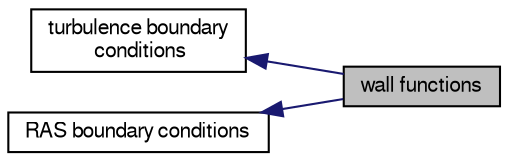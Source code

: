 digraph "wall functions"
{
  bgcolor="transparent";
  edge [fontname="FreeSans",fontsize="10",labelfontname="FreeSans",labelfontsize="10"];
  node [fontname="FreeSans",fontsize="10",shape=record];
  rankdir=LR;
  Node1 [label="turbulence boundary\l conditions",height=0.2,width=0.4,color="black",URL="$a10359.html"];
  Node2 [label="RAS boundary conditions",height=0.2,width=0.4,color="black",URL="$a10362.html"];
  Node0 [label="wall functions",height=0.2,width=0.4,color="black", fillcolor="grey75", style="filled" fontcolor="black"];
  Node1->Node0 [shape=plaintext, color="midnightblue", dir="back", style="solid"];
  Node2->Node0 [shape=plaintext, color="midnightblue", dir="back", style="solid"];
}
